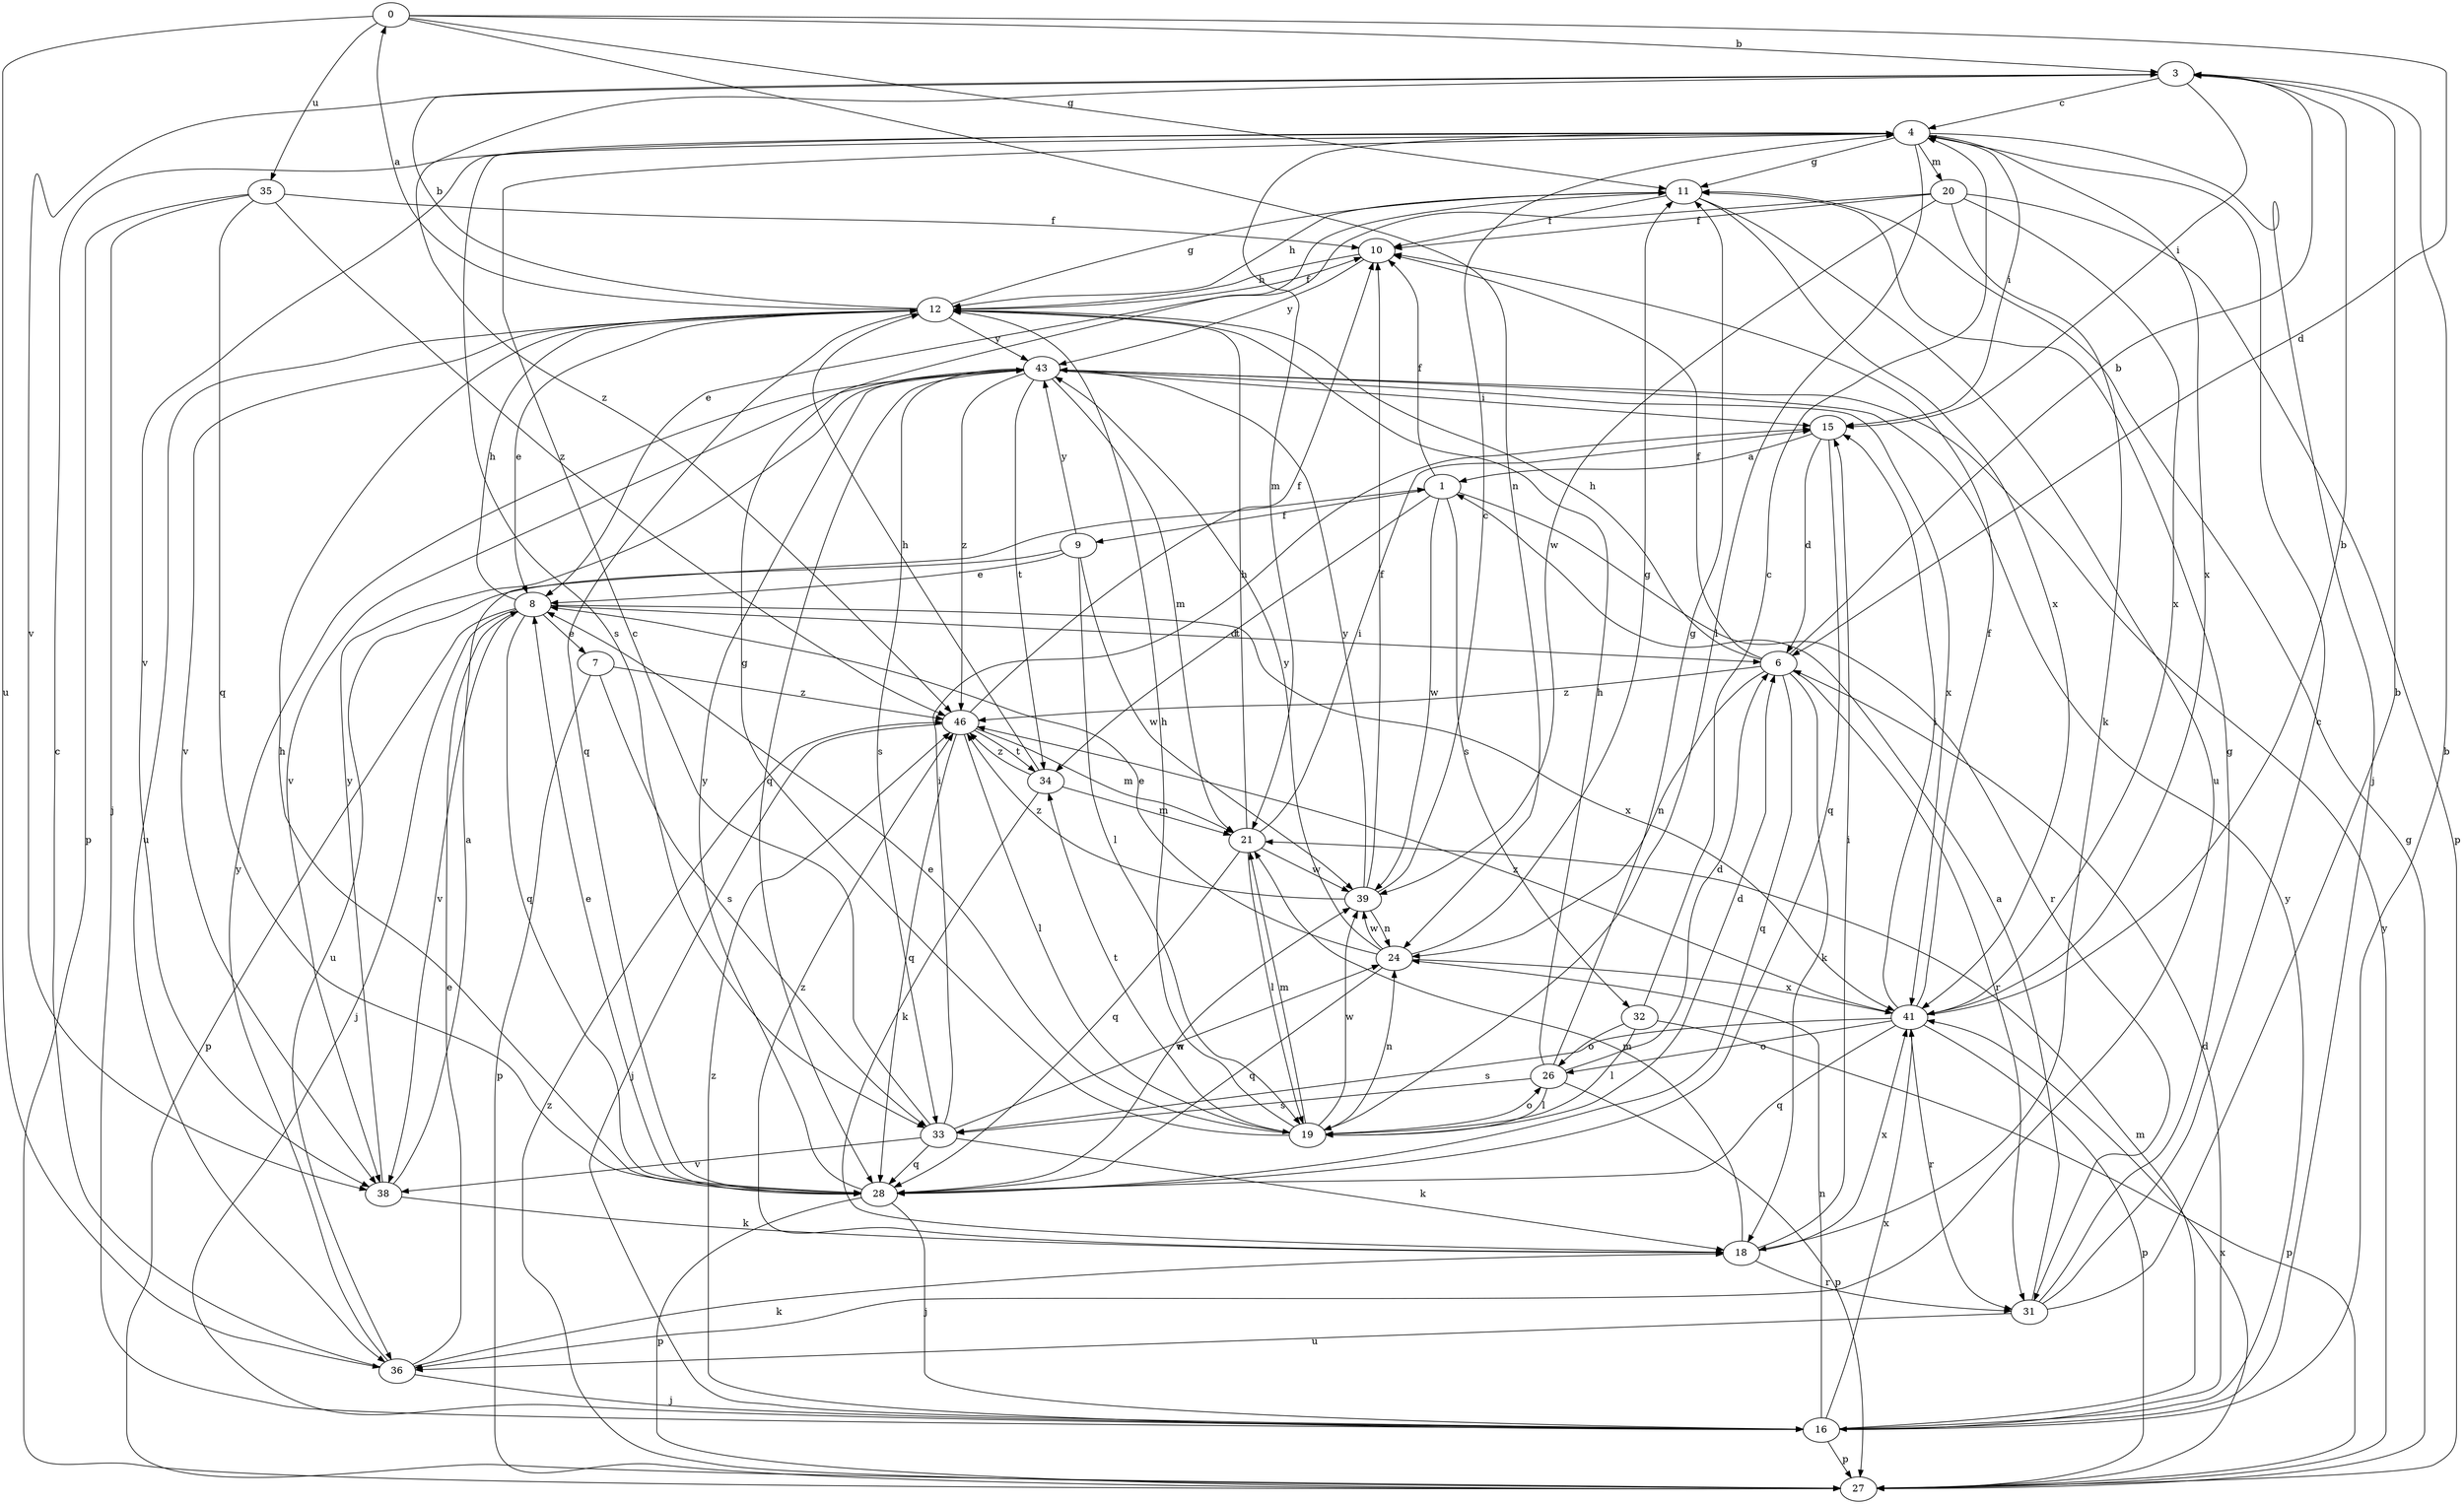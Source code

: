 strict digraph  {
0;
1;
3;
4;
6;
7;
8;
9;
10;
11;
12;
15;
16;
18;
19;
20;
21;
24;
26;
27;
28;
31;
32;
33;
34;
35;
36;
38;
39;
41;
43;
46;
0 -> 3  [label=b];
0 -> 6  [label=d];
0 -> 11  [label=g];
0 -> 24  [label=n];
0 -> 35  [label=u];
0 -> 36  [label=u];
1 -> 9  [label=f];
1 -> 10  [label=f];
1 -> 31  [label=r];
1 -> 32  [label=s];
1 -> 34  [label=t];
1 -> 39  [label=w];
3 -> 4  [label=c];
3 -> 15  [label=i];
3 -> 38  [label=v];
3 -> 46  [label=z];
4 -> 11  [label=g];
4 -> 15  [label=i];
4 -> 16  [label=j];
4 -> 19  [label=l];
4 -> 20  [label=m];
4 -> 21  [label=m];
4 -> 33  [label=s];
4 -> 38  [label=v];
4 -> 41  [label=x];
6 -> 3  [label=b];
6 -> 10  [label=f];
6 -> 12  [label=h];
6 -> 18  [label=k];
6 -> 24  [label=n];
6 -> 28  [label=q];
6 -> 31  [label=r];
6 -> 46  [label=z];
7 -> 27  [label=p];
7 -> 33  [label=s];
7 -> 46  [label=z];
8 -> 6  [label=d];
8 -> 7  [label=e];
8 -> 12  [label=h];
8 -> 16  [label=j];
8 -> 27  [label=p];
8 -> 28  [label=q];
8 -> 38  [label=v];
8 -> 41  [label=x];
9 -> 8  [label=e];
9 -> 19  [label=l];
9 -> 36  [label=u];
9 -> 39  [label=w];
9 -> 43  [label=y];
10 -> 12  [label=h];
10 -> 43  [label=y];
11 -> 10  [label=f];
11 -> 12  [label=h];
11 -> 36  [label=u];
11 -> 41  [label=x];
12 -> 0  [label=a];
12 -> 3  [label=b];
12 -> 8  [label=e];
12 -> 10  [label=f];
12 -> 11  [label=g];
12 -> 28  [label=q];
12 -> 36  [label=u];
12 -> 38  [label=v];
12 -> 43  [label=y];
15 -> 1  [label=a];
15 -> 6  [label=d];
15 -> 28  [label=q];
16 -> 3  [label=b];
16 -> 6  [label=d];
16 -> 21  [label=m];
16 -> 24  [label=n];
16 -> 27  [label=p];
16 -> 41  [label=x];
16 -> 43  [label=y];
16 -> 46  [label=z];
18 -> 15  [label=i];
18 -> 21  [label=m];
18 -> 31  [label=r];
18 -> 41  [label=x];
18 -> 46  [label=z];
19 -> 6  [label=d];
19 -> 8  [label=e];
19 -> 11  [label=g];
19 -> 12  [label=h];
19 -> 21  [label=m];
19 -> 24  [label=n];
19 -> 26  [label=o];
19 -> 34  [label=t];
19 -> 39  [label=w];
20 -> 8  [label=e];
20 -> 10  [label=f];
20 -> 18  [label=k];
20 -> 27  [label=p];
20 -> 39  [label=w];
20 -> 41  [label=x];
21 -> 12  [label=h];
21 -> 15  [label=i];
21 -> 19  [label=l];
21 -> 28  [label=q];
21 -> 39  [label=w];
24 -> 8  [label=e];
24 -> 11  [label=g];
24 -> 28  [label=q];
24 -> 39  [label=w];
24 -> 41  [label=x];
24 -> 43  [label=y];
26 -> 6  [label=d];
26 -> 11  [label=g];
26 -> 12  [label=h];
26 -> 19  [label=l];
26 -> 27  [label=p];
26 -> 33  [label=s];
27 -> 11  [label=g];
27 -> 41  [label=x];
27 -> 43  [label=y];
27 -> 46  [label=z];
28 -> 8  [label=e];
28 -> 12  [label=h];
28 -> 16  [label=j];
28 -> 27  [label=p];
28 -> 39  [label=w];
28 -> 43  [label=y];
31 -> 1  [label=a];
31 -> 3  [label=b];
31 -> 4  [label=c];
31 -> 11  [label=g];
31 -> 36  [label=u];
32 -> 4  [label=c];
32 -> 19  [label=l];
32 -> 26  [label=o];
32 -> 27  [label=p];
33 -> 4  [label=c];
33 -> 15  [label=i];
33 -> 18  [label=k];
33 -> 24  [label=n];
33 -> 28  [label=q];
33 -> 38  [label=v];
34 -> 12  [label=h];
34 -> 18  [label=k];
34 -> 21  [label=m];
34 -> 46  [label=z];
35 -> 10  [label=f];
35 -> 16  [label=j];
35 -> 27  [label=p];
35 -> 28  [label=q];
35 -> 46  [label=z];
36 -> 4  [label=c];
36 -> 8  [label=e];
36 -> 16  [label=j];
36 -> 18  [label=k];
36 -> 43  [label=y];
38 -> 1  [label=a];
38 -> 18  [label=k];
38 -> 43  [label=y];
39 -> 4  [label=c];
39 -> 10  [label=f];
39 -> 24  [label=n];
39 -> 43  [label=y];
39 -> 46  [label=z];
41 -> 3  [label=b];
41 -> 10  [label=f];
41 -> 15  [label=i];
41 -> 26  [label=o];
41 -> 27  [label=p];
41 -> 28  [label=q];
41 -> 31  [label=r];
41 -> 33  [label=s];
41 -> 46  [label=z];
43 -> 15  [label=i];
43 -> 21  [label=m];
43 -> 28  [label=q];
43 -> 33  [label=s];
43 -> 34  [label=t];
43 -> 38  [label=v];
43 -> 41  [label=x];
43 -> 46  [label=z];
46 -> 10  [label=f];
46 -> 16  [label=j];
46 -> 19  [label=l];
46 -> 21  [label=m];
46 -> 28  [label=q];
46 -> 34  [label=t];
}
